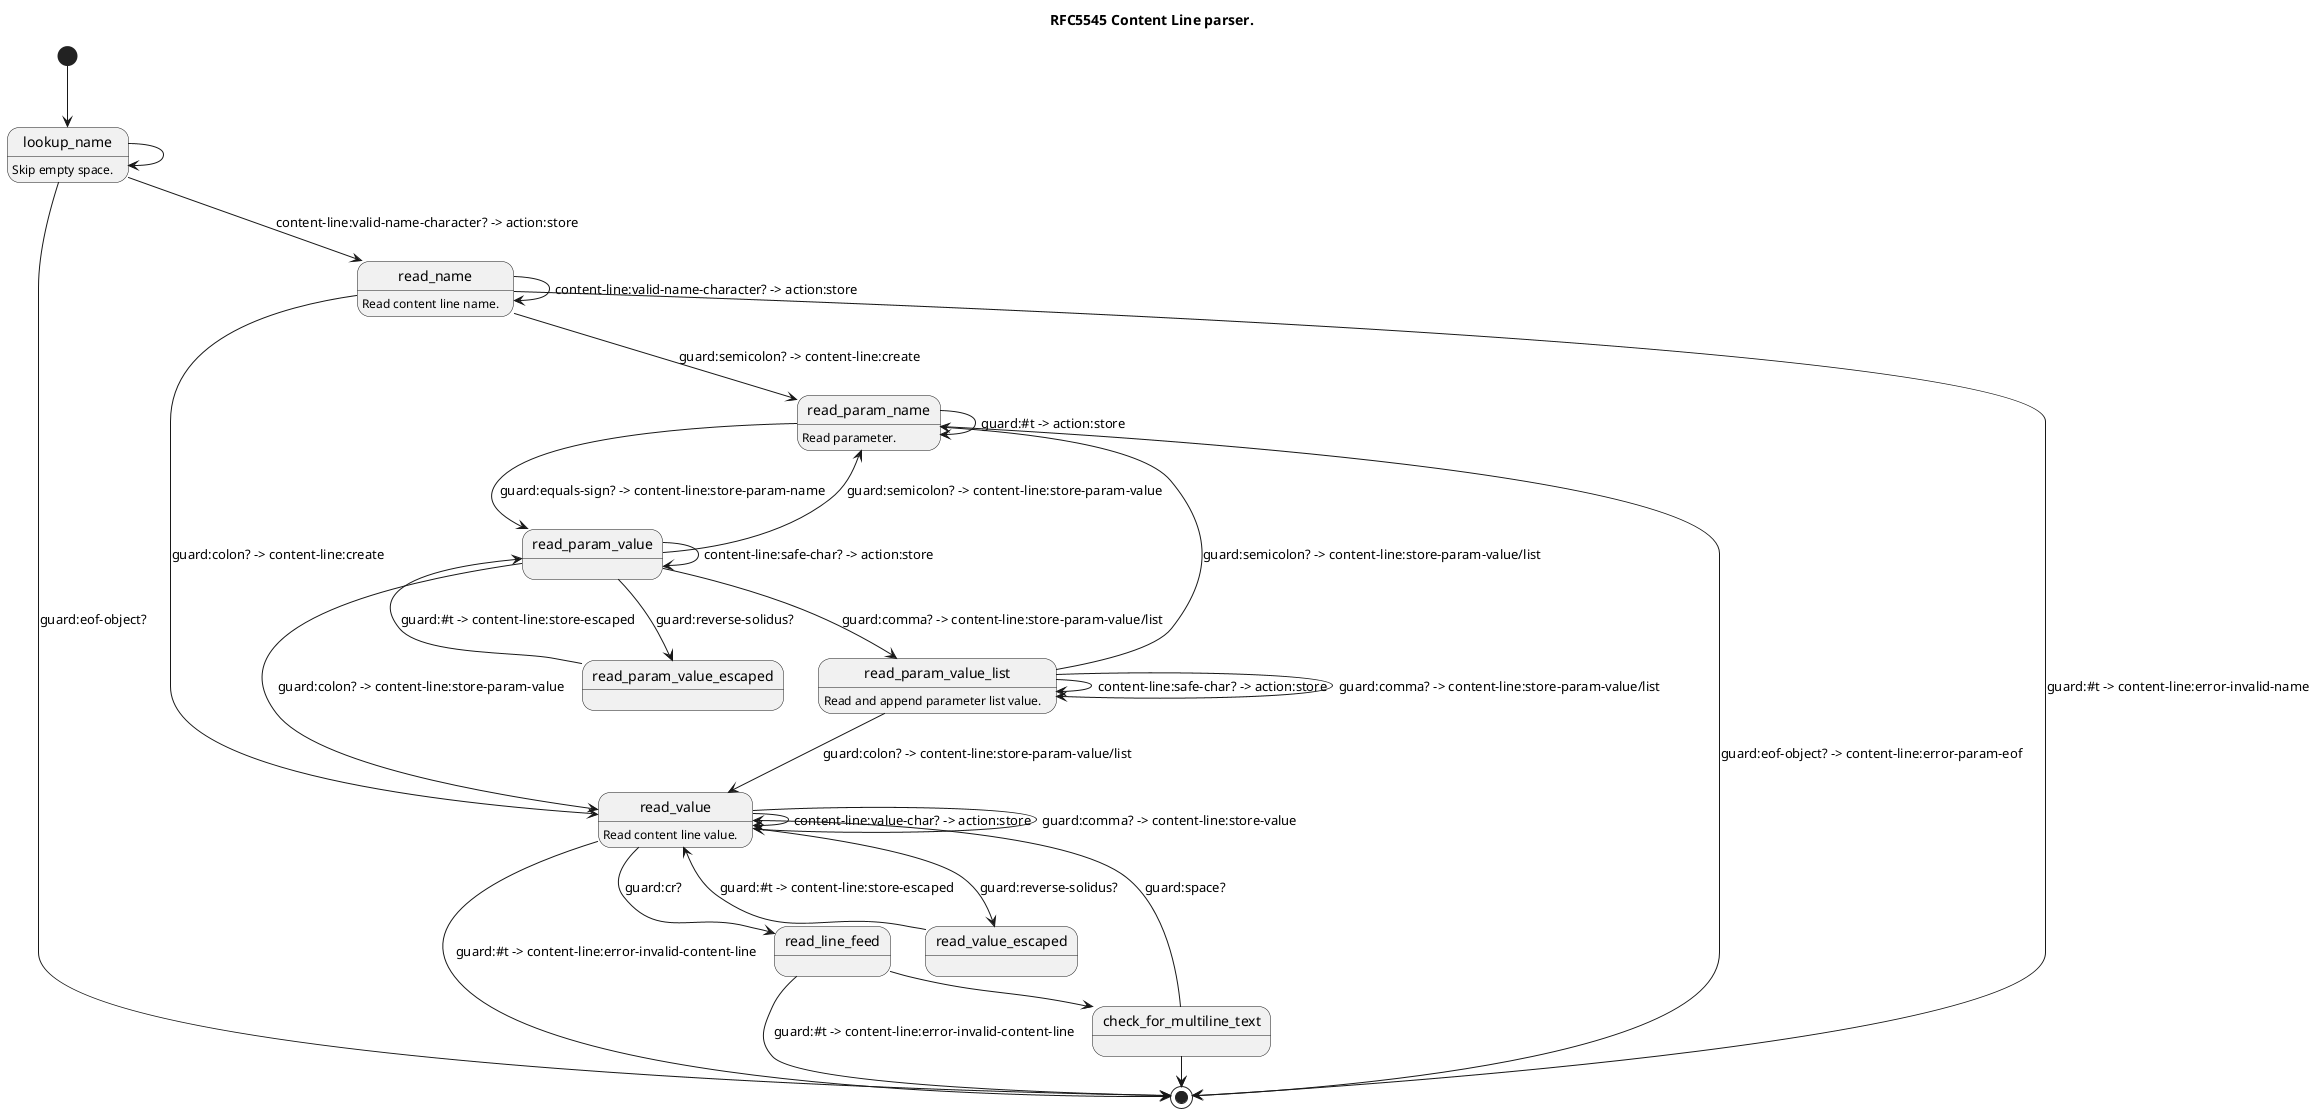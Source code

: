 @startuml
title RFC5545 Content Line parser.

' ---------------------------------------------------------------------------
' Content Line ABNF:
'   contentline   = name *(";" param ) ":" value CRLF
'
' <https://datatracker.ietf.org/doc/html/rfc5545#section-3.1>

[*] --> lookup_name

' ---------------------------------------------------------------------------
' name          = iana-token / x-name
' iana-token    = 1*(ALPHA / DIGIT / "-")
'   ; iCalendar identifier registered with IANA
'
' x-name        = "X-" [vendorid "-"] 1*(ALPHA / DIGIT / "-")
'   ; Reserved for experimental use.
' vendorid      = 3*(ALPHA / DIGIT)
'   ; Vendor identification

lookup_name: Skip empty space.
lookup_name --> [*]: guard:eof-object?
lookup_name --> read_name: content-line:valid-name-character? -> action:store
lookup_name ->  lookup_name

read_name: Read content line name.
read_name --> read_param_name: guard:semicolon? -> content-line:create
read_name --> read_value:      guard:colon? -> content-line:create
read_name --> read_name:       content-line:valid-name-character? -> action:store
read_name --> [*]:             guard:#t -> content-line:error-invalid-name

' ---------------------------------------------------------------------------
' param         = param-name "=" param-value *("," param-value)
' param-name    = iana-token / x-name

read_param_name: Read parameter.
read_param_name --> read_param_value: guard:equals-sign? -> content-line:store-param-name
read_param_name --> [*]:              guard:eof-object? -> content-line:error-param-eof
read_param_name ->  read_param_name:  guard:#t -> action:store

' ---------------------------------------------------------------------------
' param-value   = paramtext / quoted-string
' paramtext     = *SAFE-CHAR
' quoted-string = DQUOTE *QSAFE-CHAR DQUOTE
' SAFE-CHAR     = WSP / %x21 / %x23-2B / %x2D-39 / %x3C-7E
'                   / NON-US-ASCII
' QSAFE-CHAR    = WSP / %x21 / %x23-7E / NON-US-ASCII
'   ; Any character except CONTROL and DQUOTE

read_param_value --> read_param_name:          guard:semicolon? -> content-line:store-param-value
read_param_value --> read_param_value_escaped: guard:reverse-solidus?
read_param_value --> read_value:               guard:colon? -> content-line:store-param-value
read_param_value --> read_param_value_list:    guard:comma? -> content-line:store-param-value/list
read_param_value ->  read_param_value:         content-line:safe-char? -> action:store

read_param_value_escaped --> read_param_value: guard:#t -> content-line:store-escaped

' ---------------------------------------------------------------------------
' List and Field Separators:
' <https://datatracker.ietf.org/doc/html/rfc5545#section-3.1.1>

read_param_value_list: Read and append parameter list value.
read_param_value_list --> read_param_name:       guard:semicolon? -> content-line:store-param-value/list
read_param_value_list --> read_value:            guard:colon? -> content-line:store-param-value/list
read_param_value_list --> read_param_value_list: guard:comma? -> content-line:store-param-value/list
read_param_value_list ->  read_param_value_list: content-line:safe-char? -> action:store

' ---------------------------------------------------------------------------
' VALUE-CHAR    = WSP / %x21-7E / NON-US-ASCII
'   ; Any textual characters
' NON-US-ASCII  = UTF8-2 / UTF8-3 / UTF8-4
'   ; UTF8-2, UTF8-3, and UTF8-4 are defined in [RFC3629]
'
' CONTROL       = %x00-08 / %x0A-1F / %x7F
'   ; All the controls except HTAB

read_value: Read content line value.
read_value --> read_line_feed:     guard:cr?
read_value --> read_value_escaped: guard:reverse-solidus?
read_value --> read_value:         guard:comma? -> content-line:store-value
read_value ->  read_value:         content-line:value-char? -> action:store
read_value --> [*]:                guard:#t -> content-line:error-invalid-content-line

read_value_escaped --> read_value: guard:#t -> content-line:store-escaped

read_line_feed ->  check_for_multiline_text: guard:lf?
read_line_feed --> [*]: guard:#t -> content-line:error-invalid-content-line

check_for_multiline_text -> [*]: guard:eof-object? -> content-line:store-value
check_for_multiline_text -> read_value: guard:space?
check_for_multiline_text -> [*]: guard:#t -> content-line:store-value/unget-char

@enduml

' Local Variables:
' Mode: plantuml
' End:
